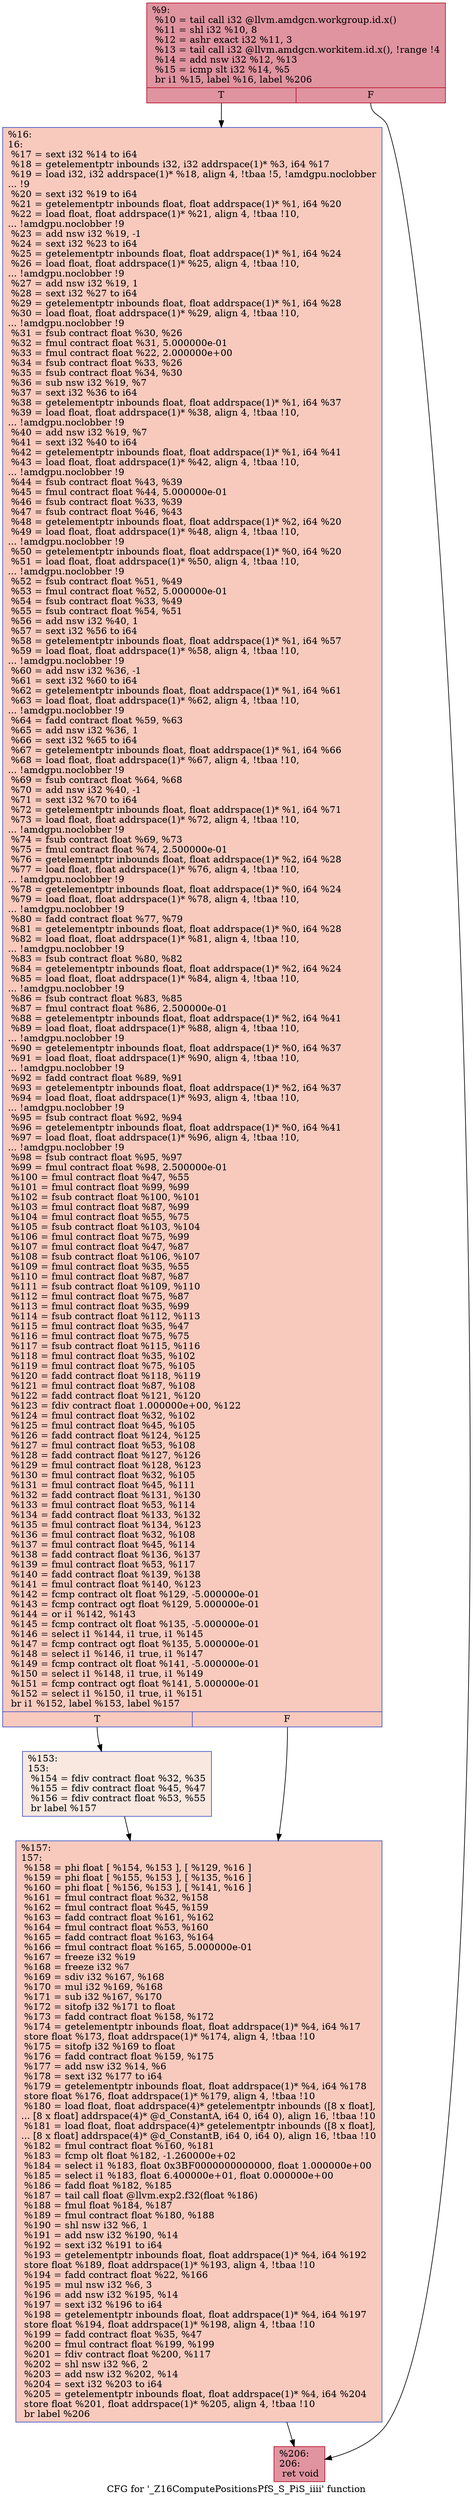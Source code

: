 digraph "CFG for '_Z16ComputePositionsPfS_S_PiS_iiii' function" {
	label="CFG for '_Z16ComputePositionsPfS_S_PiS_iiii' function";

	Node0x4812710 [shape=record,color="#b70d28ff", style=filled, fillcolor="#b70d2870",label="{%9:\l  %10 = tail call i32 @llvm.amdgcn.workgroup.id.x()\l  %11 = shl i32 %10, 8\l  %12 = ashr exact i32 %11, 3\l  %13 = tail call i32 @llvm.amdgcn.workitem.id.x(), !range !4\l  %14 = add nsw i32 %12, %13\l  %15 = icmp slt i32 %14, %5\l  br i1 %15, label %16, label %206\l|{<s0>T|<s1>F}}"];
	Node0x4812710:s0 -> Node0x4813bc0;
	Node0x4812710:s1 -> Node0x4813c50;
	Node0x4813bc0 [shape=record,color="#3d50c3ff", style=filled, fillcolor="#ef886b70",label="{%16:\l16:                                               \l  %17 = sext i32 %14 to i64\l  %18 = getelementptr inbounds i32, i32 addrspace(1)* %3, i64 %17\l  %19 = load i32, i32 addrspace(1)* %18, align 4, !tbaa !5, !amdgpu.noclobber\l... !9\l  %20 = sext i32 %19 to i64\l  %21 = getelementptr inbounds float, float addrspace(1)* %1, i64 %20\l  %22 = load float, float addrspace(1)* %21, align 4, !tbaa !10,\l... !amdgpu.noclobber !9\l  %23 = add nsw i32 %19, -1\l  %24 = sext i32 %23 to i64\l  %25 = getelementptr inbounds float, float addrspace(1)* %1, i64 %24\l  %26 = load float, float addrspace(1)* %25, align 4, !tbaa !10,\l... !amdgpu.noclobber !9\l  %27 = add nsw i32 %19, 1\l  %28 = sext i32 %27 to i64\l  %29 = getelementptr inbounds float, float addrspace(1)* %1, i64 %28\l  %30 = load float, float addrspace(1)* %29, align 4, !tbaa !10,\l... !amdgpu.noclobber !9\l  %31 = fsub contract float %30, %26\l  %32 = fmul contract float %31, 5.000000e-01\l  %33 = fmul contract float %22, 2.000000e+00\l  %34 = fsub contract float %33, %26\l  %35 = fsub contract float %34, %30\l  %36 = sub nsw i32 %19, %7\l  %37 = sext i32 %36 to i64\l  %38 = getelementptr inbounds float, float addrspace(1)* %1, i64 %37\l  %39 = load float, float addrspace(1)* %38, align 4, !tbaa !10,\l... !amdgpu.noclobber !9\l  %40 = add nsw i32 %19, %7\l  %41 = sext i32 %40 to i64\l  %42 = getelementptr inbounds float, float addrspace(1)* %1, i64 %41\l  %43 = load float, float addrspace(1)* %42, align 4, !tbaa !10,\l... !amdgpu.noclobber !9\l  %44 = fsub contract float %43, %39\l  %45 = fmul contract float %44, 5.000000e-01\l  %46 = fsub contract float %33, %39\l  %47 = fsub contract float %46, %43\l  %48 = getelementptr inbounds float, float addrspace(1)* %2, i64 %20\l  %49 = load float, float addrspace(1)* %48, align 4, !tbaa !10,\l... !amdgpu.noclobber !9\l  %50 = getelementptr inbounds float, float addrspace(1)* %0, i64 %20\l  %51 = load float, float addrspace(1)* %50, align 4, !tbaa !10,\l... !amdgpu.noclobber !9\l  %52 = fsub contract float %51, %49\l  %53 = fmul contract float %52, 5.000000e-01\l  %54 = fsub contract float %33, %49\l  %55 = fsub contract float %54, %51\l  %56 = add nsw i32 %40, 1\l  %57 = sext i32 %56 to i64\l  %58 = getelementptr inbounds float, float addrspace(1)* %1, i64 %57\l  %59 = load float, float addrspace(1)* %58, align 4, !tbaa !10,\l... !amdgpu.noclobber !9\l  %60 = add nsw i32 %36, -1\l  %61 = sext i32 %60 to i64\l  %62 = getelementptr inbounds float, float addrspace(1)* %1, i64 %61\l  %63 = load float, float addrspace(1)* %62, align 4, !tbaa !10,\l... !amdgpu.noclobber !9\l  %64 = fadd contract float %59, %63\l  %65 = add nsw i32 %36, 1\l  %66 = sext i32 %65 to i64\l  %67 = getelementptr inbounds float, float addrspace(1)* %1, i64 %66\l  %68 = load float, float addrspace(1)* %67, align 4, !tbaa !10,\l... !amdgpu.noclobber !9\l  %69 = fsub contract float %64, %68\l  %70 = add nsw i32 %40, -1\l  %71 = sext i32 %70 to i64\l  %72 = getelementptr inbounds float, float addrspace(1)* %1, i64 %71\l  %73 = load float, float addrspace(1)* %72, align 4, !tbaa !10,\l... !amdgpu.noclobber !9\l  %74 = fsub contract float %69, %73\l  %75 = fmul contract float %74, 2.500000e-01\l  %76 = getelementptr inbounds float, float addrspace(1)* %2, i64 %28\l  %77 = load float, float addrspace(1)* %76, align 4, !tbaa !10,\l... !amdgpu.noclobber !9\l  %78 = getelementptr inbounds float, float addrspace(1)* %0, i64 %24\l  %79 = load float, float addrspace(1)* %78, align 4, !tbaa !10,\l... !amdgpu.noclobber !9\l  %80 = fadd contract float %77, %79\l  %81 = getelementptr inbounds float, float addrspace(1)* %0, i64 %28\l  %82 = load float, float addrspace(1)* %81, align 4, !tbaa !10,\l... !amdgpu.noclobber !9\l  %83 = fsub contract float %80, %82\l  %84 = getelementptr inbounds float, float addrspace(1)* %2, i64 %24\l  %85 = load float, float addrspace(1)* %84, align 4, !tbaa !10,\l... !amdgpu.noclobber !9\l  %86 = fsub contract float %83, %85\l  %87 = fmul contract float %86, 2.500000e-01\l  %88 = getelementptr inbounds float, float addrspace(1)* %2, i64 %41\l  %89 = load float, float addrspace(1)* %88, align 4, !tbaa !10,\l... !amdgpu.noclobber !9\l  %90 = getelementptr inbounds float, float addrspace(1)* %0, i64 %37\l  %91 = load float, float addrspace(1)* %90, align 4, !tbaa !10,\l... !amdgpu.noclobber !9\l  %92 = fadd contract float %89, %91\l  %93 = getelementptr inbounds float, float addrspace(1)* %2, i64 %37\l  %94 = load float, float addrspace(1)* %93, align 4, !tbaa !10,\l... !amdgpu.noclobber !9\l  %95 = fsub contract float %92, %94\l  %96 = getelementptr inbounds float, float addrspace(1)* %0, i64 %41\l  %97 = load float, float addrspace(1)* %96, align 4, !tbaa !10,\l... !amdgpu.noclobber !9\l  %98 = fsub contract float %95, %97\l  %99 = fmul contract float %98, 2.500000e-01\l  %100 = fmul contract float %47, %55\l  %101 = fmul contract float %99, %99\l  %102 = fsub contract float %100, %101\l  %103 = fmul contract float %87, %99\l  %104 = fmul contract float %55, %75\l  %105 = fsub contract float %103, %104\l  %106 = fmul contract float %75, %99\l  %107 = fmul contract float %47, %87\l  %108 = fsub contract float %106, %107\l  %109 = fmul contract float %35, %55\l  %110 = fmul contract float %87, %87\l  %111 = fsub contract float %109, %110\l  %112 = fmul contract float %75, %87\l  %113 = fmul contract float %35, %99\l  %114 = fsub contract float %112, %113\l  %115 = fmul contract float %35, %47\l  %116 = fmul contract float %75, %75\l  %117 = fsub contract float %115, %116\l  %118 = fmul contract float %35, %102\l  %119 = fmul contract float %75, %105\l  %120 = fadd contract float %118, %119\l  %121 = fmul contract float %87, %108\l  %122 = fadd contract float %121, %120\l  %123 = fdiv contract float 1.000000e+00, %122\l  %124 = fmul contract float %32, %102\l  %125 = fmul contract float %45, %105\l  %126 = fadd contract float %124, %125\l  %127 = fmul contract float %53, %108\l  %128 = fadd contract float %127, %126\l  %129 = fmul contract float %128, %123\l  %130 = fmul contract float %32, %105\l  %131 = fmul contract float %45, %111\l  %132 = fadd contract float %131, %130\l  %133 = fmul contract float %53, %114\l  %134 = fadd contract float %133, %132\l  %135 = fmul contract float %134, %123\l  %136 = fmul contract float %32, %108\l  %137 = fmul contract float %45, %114\l  %138 = fadd contract float %136, %137\l  %139 = fmul contract float %53, %117\l  %140 = fadd contract float %139, %138\l  %141 = fmul contract float %140, %123\l  %142 = fcmp contract olt float %129, -5.000000e-01\l  %143 = fcmp contract ogt float %129, 5.000000e-01\l  %144 = or i1 %142, %143\l  %145 = fcmp contract olt float %135, -5.000000e-01\l  %146 = select i1 %144, i1 true, i1 %145\l  %147 = fcmp contract ogt float %135, 5.000000e-01\l  %148 = select i1 %146, i1 true, i1 %147\l  %149 = fcmp contract olt float %141, -5.000000e-01\l  %150 = select i1 %148, i1 true, i1 %149\l  %151 = fcmp contract ogt float %141, 5.000000e-01\l  %152 = select i1 %150, i1 true, i1 %151\l  br i1 %152, label %153, label %157\l|{<s0>T|<s1>F}}"];
	Node0x4813bc0:s0 -> Node0x481b020;
	Node0x4813bc0:s1 -> Node0x481b0b0;
	Node0x481b020 [shape=record,color="#3d50c3ff", style=filled, fillcolor="#f1ccb870",label="{%153:\l153:                                              \l  %154 = fdiv contract float %32, %35\l  %155 = fdiv contract float %45, %47\l  %156 = fdiv contract float %53, %55\l  br label %157\l}"];
	Node0x481b020 -> Node0x481b0b0;
	Node0x481b0b0 [shape=record,color="#3d50c3ff", style=filled, fillcolor="#ef886b70",label="{%157:\l157:                                              \l  %158 = phi float [ %154, %153 ], [ %129, %16 ]\l  %159 = phi float [ %155, %153 ], [ %135, %16 ]\l  %160 = phi float [ %156, %153 ], [ %141, %16 ]\l  %161 = fmul contract float %32, %158\l  %162 = fmul contract float %45, %159\l  %163 = fadd contract float %161, %162\l  %164 = fmul contract float %53, %160\l  %165 = fadd contract float %163, %164\l  %166 = fmul contract float %165, 5.000000e-01\l  %167 = freeze i32 %19\l  %168 = freeze i32 %7\l  %169 = sdiv i32 %167, %168\l  %170 = mul i32 %169, %168\l  %171 = sub i32 %167, %170\l  %172 = sitofp i32 %171 to float\l  %173 = fadd contract float %158, %172\l  %174 = getelementptr inbounds float, float addrspace(1)* %4, i64 %17\l  store float %173, float addrspace(1)* %174, align 4, !tbaa !10\l  %175 = sitofp i32 %169 to float\l  %176 = fadd contract float %159, %175\l  %177 = add nsw i32 %14, %6\l  %178 = sext i32 %177 to i64\l  %179 = getelementptr inbounds float, float addrspace(1)* %4, i64 %178\l  store float %176, float addrspace(1)* %179, align 4, !tbaa !10\l  %180 = load float, float addrspace(4)* getelementptr inbounds ([8 x float],\l... [8 x float] addrspace(4)* @d_ConstantA, i64 0, i64 0), align 16, !tbaa !10\l  %181 = load float, float addrspace(4)* getelementptr inbounds ([8 x float],\l... [8 x float] addrspace(4)* @d_ConstantB, i64 0, i64 0), align 16, !tbaa !10\l  %182 = fmul contract float %160, %181\l  %183 = fcmp olt float %182, -1.260000e+02\l  %184 = select i1 %183, float 0x3BF0000000000000, float 1.000000e+00\l  %185 = select i1 %183, float 6.400000e+01, float 0.000000e+00\l  %186 = fadd float %182, %185\l  %187 = tail call float @llvm.exp2.f32(float %186)\l  %188 = fmul float %184, %187\l  %189 = fmul contract float %180, %188\l  %190 = shl nsw i32 %6, 1\l  %191 = add nsw i32 %190, %14\l  %192 = sext i32 %191 to i64\l  %193 = getelementptr inbounds float, float addrspace(1)* %4, i64 %192\l  store float %189, float addrspace(1)* %193, align 4, !tbaa !10\l  %194 = fadd contract float %22, %166\l  %195 = mul nsw i32 %6, 3\l  %196 = add nsw i32 %195, %14\l  %197 = sext i32 %196 to i64\l  %198 = getelementptr inbounds float, float addrspace(1)* %4, i64 %197\l  store float %194, float addrspace(1)* %198, align 4, !tbaa !10\l  %199 = fadd contract float %35, %47\l  %200 = fmul contract float %199, %199\l  %201 = fdiv contract float %200, %117\l  %202 = shl nsw i32 %6, 2\l  %203 = add nsw i32 %202, %14\l  %204 = sext i32 %203 to i64\l  %205 = getelementptr inbounds float, float addrspace(1)* %4, i64 %204\l  store float %201, float addrspace(1)* %205, align 4, !tbaa !10\l  br label %206\l}"];
	Node0x481b0b0 -> Node0x4813c50;
	Node0x4813c50 [shape=record,color="#b70d28ff", style=filled, fillcolor="#b70d2870",label="{%206:\l206:                                              \l  ret void\l}"];
}
